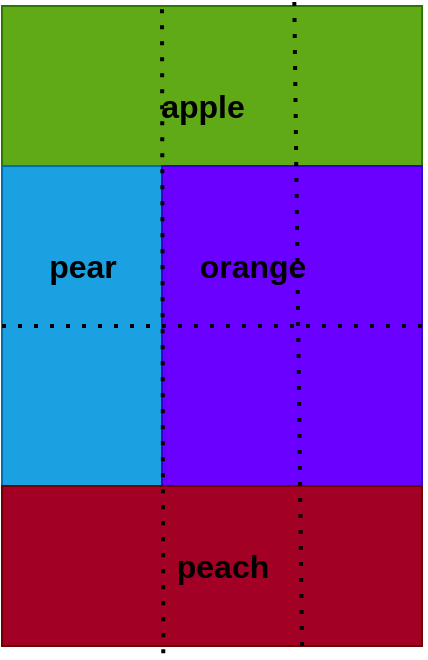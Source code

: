 <mxfile>
    <diagram id="lQEXd8MQZmMtfa5vSudL" name="第 1 页">
        <mxGraphModel dx="584" dy="614" grid="1" gridSize="10" guides="1" tooltips="1" connect="1" arrows="1" fold="1" page="1" pageScale="1" pageWidth="827" pageHeight="1169" math="0" shadow="0">
            <root>
                <mxCell id="0"/>
                <mxCell id="1" parent="0"/>
                <mxCell id="10" value="" style="rounded=0;whiteSpace=wrap;html=1;fillColor=#60a917;fontColor=#ffffff;strokeColor=#2D7600;" vertex="1" parent="1">
                    <mxGeometry x="150" y="240" width="210" height="80" as="geometry"/>
                </mxCell>
                <mxCell id="11" value="" style="rounded=0;whiteSpace=wrap;html=1;fillColor=#1ba1e2;fontColor=#ffffff;strokeColor=#006EAF;" vertex="1" parent="1">
                    <mxGeometry x="150" y="320" width="80" height="160" as="geometry"/>
                </mxCell>
                <mxCell id="12" value="" style="rounded=0;whiteSpace=wrap;html=1;fillColor=#6a00ff;fontColor=#ffffff;strokeColor=#3700CC;" vertex="1" parent="1">
                    <mxGeometry x="230" y="320" width="130" height="160" as="geometry"/>
                </mxCell>
                <mxCell id="13" value="" style="rounded=0;whiteSpace=wrap;html=1;fillColor=#a20025;fontColor=#ffffff;strokeColor=#6F0000;" vertex="1" parent="1">
                    <mxGeometry x="150" y="480" width="210" height="80" as="geometry"/>
                </mxCell>
                <mxCell id="15" value="" style="endArrow=none;dashed=1;html=1;dashPattern=1 3;strokeWidth=2;exitX=0.384;exitY=1.045;exitDx=0;exitDy=0;exitPerimeter=0;" edge="1" parent="1" source="13">
                    <mxGeometry width="50" height="50" relative="1" as="geometry">
                        <mxPoint x="280" y="340" as="sourcePoint"/>
                        <mxPoint x="230" y="240" as="targetPoint"/>
                    </mxGeometry>
                </mxCell>
                <mxCell id="17" value="" style="endArrow=none;dashed=1;html=1;dashPattern=1 3;strokeWidth=2;entryX=0.696;entryY=-0.025;entryDx=0;entryDy=0;entryPerimeter=0;" edge="1" parent="1" target="10">
                    <mxGeometry width="50" height="50" relative="1" as="geometry">
                        <mxPoint x="300" y="560" as="sourcePoint"/>
                        <mxPoint x="330" y="290" as="targetPoint"/>
                    </mxGeometry>
                </mxCell>
                <mxCell id="18" value="" style="endArrow=none;dashed=1;html=1;dashPattern=1 3;strokeWidth=2;exitX=0;exitY=0.5;exitDx=0;exitDy=0;entryX=1;entryY=0.5;entryDx=0;entryDy=0;" edge="1" parent="1" source="11" target="12">
                    <mxGeometry width="50" height="50" relative="1" as="geometry">
                        <mxPoint x="280" y="340" as="sourcePoint"/>
                        <mxPoint x="330" y="290" as="targetPoint"/>
                    </mxGeometry>
                </mxCell>
                <mxCell id="19" value="&lt;b&gt;&lt;font style=&quot;font-size: 16px&quot;&gt;apple&lt;/font&gt;&lt;/b&gt;" style="text;html=1;align=center;verticalAlign=middle;resizable=0;points=[];autosize=1;" vertex="1" parent="1">
                    <mxGeometry x="220" y="280" width="60" height="20" as="geometry"/>
                </mxCell>
                <mxCell id="20" value="&lt;span style=&quot;font-size: 16px&quot;&gt;&lt;b&gt;pear&lt;/b&gt;&lt;/span&gt;" style="text;html=1;align=center;verticalAlign=middle;resizable=0;points=[];autosize=1;" vertex="1" parent="1">
                    <mxGeometry x="165" y="360" width="50" height="20" as="geometry"/>
                </mxCell>
                <mxCell id="22" value="&lt;span style=&quot;font-size: 16px&quot;&gt;&lt;b&gt;orange&lt;/b&gt;&lt;/span&gt;" style="text;html=1;align=center;verticalAlign=middle;resizable=0;points=[];autosize=1;" vertex="1" parent="1">
                    <mxGeometry x="240" y="360" width="70" height="20" as="geometry"/>
                </mxCell>
                <mxCell id="23" value="&lt;span style=&quot;font-size: 16px&quot;&gt;&lt;b&gt;peach&lt;/b&gt;&lt;/span&gt;" style="text;html=1;align=center;verticalAlign=middle;resizable=0;points=[];autosize=1;" vertex="1" parent="1">
                    <mxGeometry x="230" y="510" width="60" height="20" as="geometry"/>
                </mxCell>
            </root>
        </mxGraphModel>
    </diagram>
</mxfile>